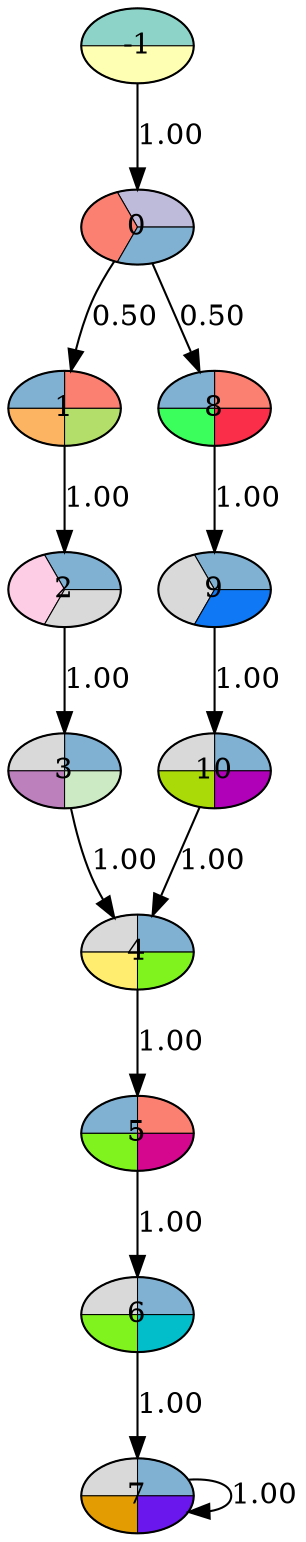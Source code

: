 digraph statespace {
node [colorscheme="set312" style=wedged]
-1 [fillcolor="1:2"]
0 [fillcolor="3:4:5"]
-1 -> 0 [ label="1.00" ];
1 [fillcolor="4:5:6:7"]
0 -> 1 [ label="0.50" ];
2 [fillcolor="5:8:9"]
1 -> 2 [ label="1.00" ];
3 [fillcolor="5:9:10:11"]
2 -> 3 [ label="1.00" ];
4 [fillcolor="5:9:12:#80f31f"]
3 -> 4 [ label="1.00" ];
5 [fillcolor="4:5:#80f31f:#d5078e"]
4 -> 5 [ label="1.00" ];
6 [fillcolor="5:9:#80f31f:#01beca"]
5 -> 6 [ label="1.00" ];
7 [fillcolor="5:9:#e49c03:#6917ed"]
6 -> 7 [ label="1.00" ];
7 -> 7 [ label="1.00" ];
8 [fillcolor="4:5:#3bfd5b:#fa2e48"]
0 -> 8 [ label="0.50" ];
9 [fillcolor="5:9:#0f79f5"]
8 -> 9 [ label="1.00" ];
10 [fillcolor="5:9:#abda09:#b001b9"]
9 -> 10 [ label="1.00" ];
10 -> 4 [ label="1.00" ];
}
